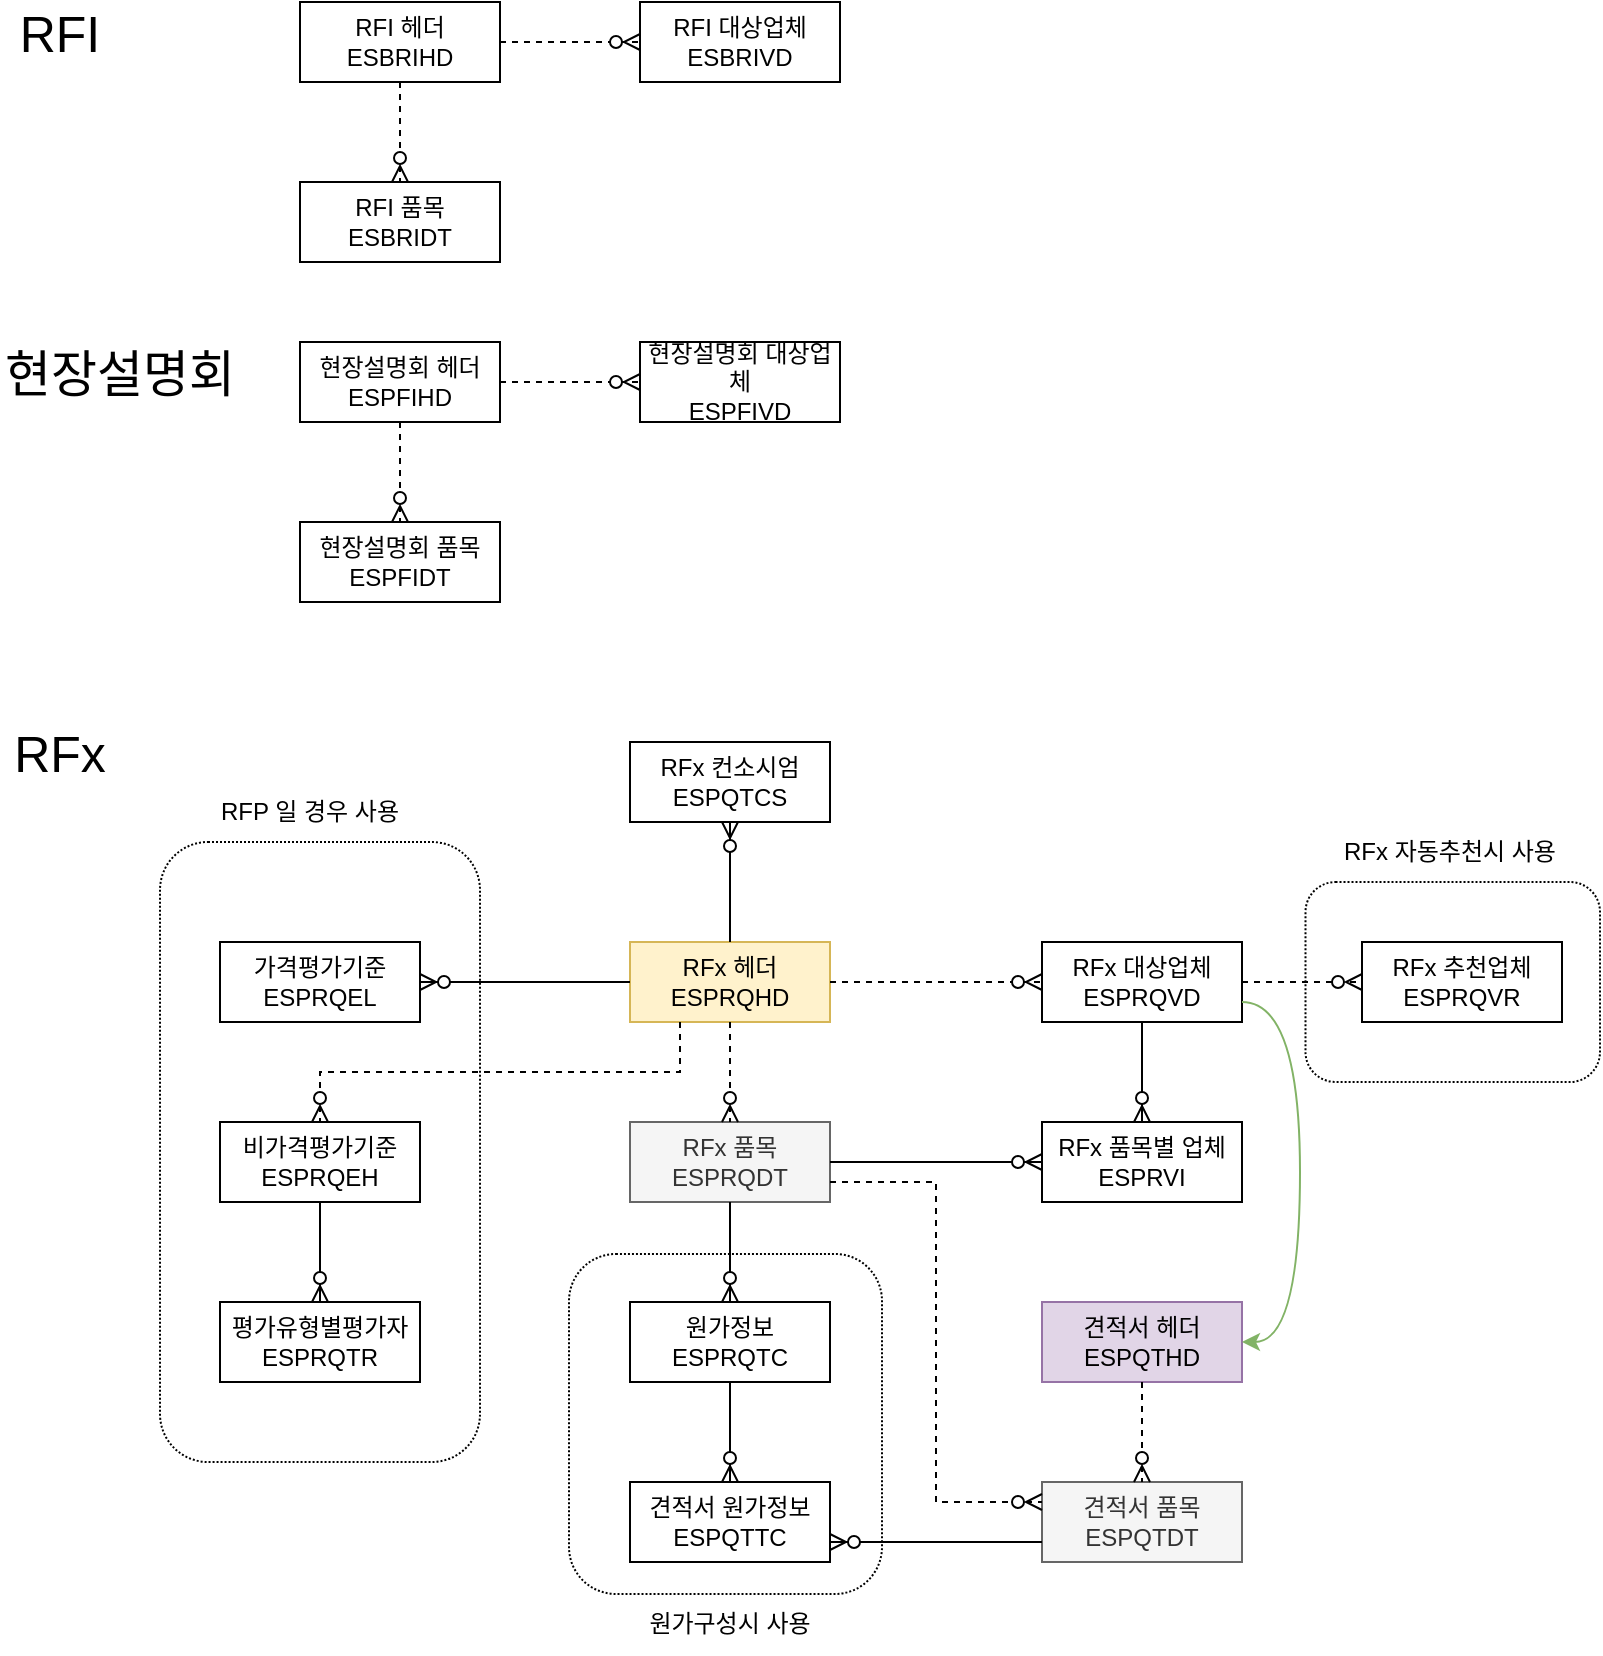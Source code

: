 <mxfile version="22.0.6" type="github">
  <diagram name="페이지-1" id="SgW8a2UWrjUuQNAxF7Xx">
    <mxGraphModel dx="954" dy="616" grid="1" gridSize="10" guides="1" tooltips="1" connect="1" arrows="1" fold="1" page="1" pageScale="1" pageWidth="827" pageHeight="1169" math="0" shadow="0">
      <root>
        <mxCell id="0" />
        <mxCell id="1" parent="0" />
        <mxCell id="RGd8JsK0HGNnK1-57gwT-70" value="" style="rounded=1;whiteSpace=wrap;html=1;dashed=1;dashPattern=1 1;" vertex="1" parent="1">
          <mxGeometry x="662.75" y="480" width="147.25" height="100" as="geometry" />
        </mxCell>
        <mxCell id="RGd8JsK0HGNnK1-57gwT-68" value="" style="rounded=1;whiteSpace=wrap;html=1;dashed=1;dashPattern=1 1;" vertex="1" parent="1">
          <mxGeometry x="294.5" y="666" width="156.5" height="170" as="geometry" />
        </mxCell>
        <mxCell id="RGd8JsK0HGNnK1-57gwT-66" value="" style="rounded=1;whiteSpace=wrap;html=1;dashed=1;dashPattern=1 1;" vertex="1" parent="1">
          <mxGeometry x="90" y="460" width="160" height="310" as="geometry" />
        </mxCell>
        <mxCell id="RGd8JsK0HGNnK1-57gwT-25" value="RFI 헤더&lt;br&gt;ESBRIHD" style="whiteSpace=wrap;html=1;align=center;" vertex="1" parent="1">
          <mxGeometry x="160" y="40" width="100" height="40" as="geometry" />
        </mxCell>
        <mxCell id="RGd8JsK0HGNnK1-57gwT-26" value="RFI 품목&lt;br&gt;ESBRIDT" style="whiteSpace=wrap;html=1;align=center;" vertex="1" parent="1">
          <mxGeometry x="160" y="130" width="100" height="40" as="geometry" />
        </mxCell>
        <mxCell id="RGd8JsK0HGNnK1-57gwT-27" value="" style="fontSize=12;html=1;endArrow=ERzeroToMany;endFill=1;rounded=0;exitX=0.5;exitY=1;exitDx=0;exitDy=0;dashed=1;entryX=0.5;entryY=0;entryDx=0;entryDy=0;" edge="1" parent="1" source="RGd8JsK0HGNnK1-57gwT-25" target="RGd8JsK0HGNnK1-57gwT-26">
          <mxGeometry width="100" height="100" relative="1" as="geometry">
            <mxPoint x="490" y="150" as="sourcePoint" />
            <mxPoint x="210" y="160" as="targetPoint" />
          </mxGeometry>
        </mxCell>
        <mxCell id="RGd8JsK0HGNnK1-57gwT-28" value="RFI 대상업체&lt;br&gt;ESBRIVD" style="whiteSpace=wrap;html=1;align=center;" vertex="1" parent="1">
          <mxGeometry x="330" y="40" width="100" height="40" as="geometry" />
        </mxCell>
        <mxCell id="RGd8JsK0HGNnK1-57gwT-29" value="" style="fontSize=12;html=1;endArrow=ERzeroToMany;endFill=1;rounded=0;exitX=1;exitY=0.5;exitDx=0;exitDy=0;dashed=1;" edge="1" parent="1" source="RGd8JsK0HGNnK1-57gwT-25" target="RGd8JsK0HGNnK1-57gwT-28">
          <mxGeometry width="100" height="100" relative="1" as="geometry">
            <mxPoint x="360" y="110" as="sourcePoint" />
            <mxPoint x="360" y="190" as="targetPoint" />
          </mxGeometry>
        </mxCell>
        <mxCell id="RGd8JsK0HGNnK1-57gwT-30" value="&lt;font style=&quot;font-size: 25px;&quot;&gt;RFI&lt;/font&gt;" style="text;html=1;strokeColor=none;fillColor=none;align=center;verticalAlign=middle;whiteSpace=wrap;rounded=0;" vertex="1" parent="1">
          <mxGeometry x="10" y="40" width="60" height="30" as="geometry" />
        </mxCell>
        <mxCell id="RGd8JsK0HGNnK1-57gwT-31" value="현장설명회 헤더&lt;br&gt;ESPFIHD" style="whiteSpace=wrap;html=1;align=center;" vertex="1" parent="1">
          <mxGeometry x="160" y="210" width="100" height="40" as="geometry" />
        </mxCell>
        <mxCell id="RGd8JsK0HGNnK1-57gwT-32" value="현장설명회 품목&lt;br&gt;ESPFIDT" style="whiteSpace=wrap;html=1;align=center;" vertex="1" parent="1">
          <mxGeometry x="160" y="300" width="100" height="40" as="geometry" />
        </mxCell>
        <mxCell id="RGd8JsK0HGNnK1-57gwT-33" value="" style="fontSize=12;html=1;endArrow=ERzeroToMany;endFill=1;rounded=0;exitX=0.5;exitY=1;exitDx=0;exitDy=0;dashed=1;entryX=0.5;entryY=0;entryDx=0;entryDy=0;" edge="1" source="RGd8JsK0HGNnK1-57gwT-31" target="RGd8JsK0HGNnK1-57gwT-32" parent="1">
          <mxGeometry width="100" height="100" relative="1" as="geometry">
            <mxPoint x="490" y="320" as="sourcePoint" />
            <mxPoint x="210" y="330" as="targetPoint" />
          </mxGeometry>
        </mxCell>
        <mxCell id="RGd8JsK0HGNnK1-57gwT-34" value="현장설명회 대상업체&lt;br&gt;ESPFIVD" style="whiteSpace=wrap;html=1;align=center;" vertex="1" parent="1">
          <mxGeometry x="330" y="210" width="100" height="40" as="geometry" />
        </mxCell>
        <mxCell id="RGd8JsK0HGNnK1-57gwT-35" value="" style="fontSize=12;html=1;endArrow=ERzeroToMany;endFill=1;rounded=0;exitX=1;exitY=0.5;exitDx=0;exitDy=0;dashed=1;" edge="1" source="RGd8JsK0HGNnK1-57gwT-31" target="RGd8JsK0HGNnK1-57gwT-34" parent="1">
          <mxGeometry width="100" height="100" relative="1" as="geometry">
            <mxPoint x="360" y="280" as="sourcePoint" />
            <mxPoint x="360" y="360" as="targetPoint" />
          </mxGeometry>
        </mxCell>
        <mxCell id="RGd8JsK0HGNnK1-57gwT-36" value="&lt;span style=&quot;font-size: 25px;&quot;&gt;현장설명회&lt;/span&gt;" style="text;html=1;strokeColor=none;fillColor=none;align=center;verticalAlign=middle;whiteSpace=wrap;rounded=0;" vertex="1" parent="1">
          <mxGeometry x="10" y="210" width="120" height="30" as="geometry" />
        </mxCell>
        <mxCell id="RGd8JsK0HGNnK1-57gwT-37" value="RFx 헤더&lt;br&gt;ESPRQHD" style="whiteSpace=wrap;html=1;align=center;fillColor=#fff2cc;strokeColor=#d6b656;" vertex="1" parent="1">
          <mxGeometry x="325" y="510" width="100" height="40" as="geometry" />
        </mxCell>
        <mxCell id="RGd8JsK0HGNnK1-57gwT-38" value="RFx 품목&lt;br&gt;ESPRQDT" style="whiteSpace=wrap;html=1;align=center;fillColor=#f5f5f5;fontColor=#333333;strokeColor=#666666;" vertex="1" parent="1">
          <mxGeometry x="325" y="600" width="100" height="40" as="geometry" />
        </mxCell>
        <mxCell id="RGd8JsK0HGNnK1-57gwT-39" value="" style="fontSize=12;html=1;endArrow=ERzeroToMany;endFill=1;rounded=0;exitX=0.5;exitY=1;exitDx=0;exitDy=0;dashed=1;entryX=0.5;entryY=0;entryDx=0;entryDy=0;" edge="1" source="RGd8JsK0HGNnK1-57gwT-37" target="RGd8JsK0HGNnK1-57gwT-38" parent="1">
          <mxGeometry width="100" height="100" relative="1" as="geometry">
            <mxPoint x="655" y="620" as="sourcePoint" />
            <mxPoint x="375" y="630" as="targetPoint" />
          </mxGeometry>
        </mxCell>
        <mxCell id="RGd8JsK0HGNnK1-57gwT-40" value="RFx 대상업체&lt;br&gt;ESPRQVD" style="whiteSpace=wrap;html=1;align=center;" vertex="1" parent="1">
          <mxGeometry x="531" y="510" width="100" height="40" as="geometry" />
        </mxCell>
        <mxCell id="RGd8JsK0HGNnK1-57gwT-41" value="" style="fontSize=12;html=1;endArrow=ERzeroToMany;endFill=1;rounded=0;exitX=1;exitY=0.5;exitDx=0;exitDy=0;dashed=1;" edge="1" source="RGd8JsK0HGNnK1-57gwT-37" target="RGd8JsK0HGNnK1-57gwT-40" parent="1">
          <mxGeometry width="100" height="100" relative="1" as="geometry">
            <mxPoint x="504" y="580" as="sourcePoint" />
            <mxPoint x="504" y="660" as="targetPoint" />
          </mxGeometry>
        </mxCell>
        <mxCell id="RGd8JsK0HGNnK1-57gwT-43" value="&lt;font style=&quot;font-size: 25px;&quot;&gt;RFx&lt;/font&gt;" style="text;html=1;strokeColor=none;fillColor=none;align=center;verticalAlign=middle;whiteSpace=wrap;rounded=0;" vertex="1" parent="1">
          <mxGeometry x="10" y="400" width="60" height="30" as="geometry" />
        </mxCell>
        <mxCell id="RGd8JsK0HGNnK1-57gwT-44" value="RFx 추천업체&lt;br&gt;ESPRQVR" style="whiteSpace=wrap;html=1;align=center;" vertex="1" parent="1">
          <mxGeometry x="691" y="510" width="100" height="40" as="geometry" />
        </mxCell>
        <mxCell id="RGd8JsK0HGNnK1-57gwT-45" value="" style="fontSize=12;html=1;endArrow=ERzeroToMany;endFill=1;rounded=0;exitX=1;exitY=0.5;exitDx=0;exitDy=0;dashed=1;entryX=0;entryY=0.5;entryDx=0;entryDy=0;" edge="1" parent="1" source="RGd8JsK0HGNnK1-57gwT-40" target="RGd8JsK0HGNnK1-57gwT-44">
          <mxGeometry width="100" height="100" relative="1" as="geometry">
            <mxPoint x="647" y="600" as="sourcePoint" />
            <mxPoint x="717" y="600" as="targetPoint" />
          </mxGeometry>
        </mxCell>
        <mxCell id="RGd8JsK0HGNnK1-57gwT-46" value="RFx 품목별 업체&lt;br&gt;ESPRVI" style="whiteSpace=wrap;html=1;align=center;" vertex="1" parent="1">
          <mxGeometry x="531" y="600" width="100" height="40" as="geometry" />
        </mxCell>
        <mxCell id="RGd8JsK0HGNnK1-57gwT-47" value="" style="fontSize=12;html=1;endArrow=ERzeroToMany;endFill=1;rounded=0;exitX=0.5;exitY=1;exitDx=0;exitDy=0;entryX=0.5;entryY=0;entryDx=0;entryDy=0;" edge="1" parent="1" source="RGd8JsK0HGNnK1-57gwT-40" target="RGd8JsK0HGNnK1-57gwT-46">
          <mxGeometry width="100" height="100" relative="1" as="geometry">
            <mxPoint x="661" y="609.5" as="sourcePoint" />
            <mxPoint x="781" y="609.5" as="targetPoint" />
          </mxGeometry>
        </mxCell>
        <mxCell id="RGd8JsK0HGNnK1-57gwT-48" value="" style="fontSize=12;html=1;endArrow=ERzeroToMany;endFill=1;rounded=0;exitX=1;exitY=0.5;exitDx=0;exitDy=0;entryX=0;entryY=0.5;entryDx=0;entryDy=0;" edge="1" parent="1" source="RGd8JsK0HGNnK1-57gwT-38" target="RGd8JsK0HGNnK1-57gwT-46">
          <mxGeometry width="100" height="100" relative="1" as="geometry">
            <mxPoint x="644" y="645" as="sourcePoint" />
            <mxPoint x="644" y="695" as="targetPoint" />
          </mxGeometry>
        </mxCell>
        <mxCell id="RGd8JsK0HGNnK1-57gwT-49" value="가격평가기준&lt;br&gt;ESPRQEL" style="whiteSpace=wrap;html=1;align=center;" vertex="1" parent="1">
          <mxGeometry x="120" y="510" width="100" height="40" as="geometry" />
        </mxCell>
        <mxCell id="RGd8JsK0HGNnK1-57gwT-50" value="" style="fontSize=12;html=1;endArrow=ERzeroToMany;endFill=1;rounded=0;exitX=0;exitY=0.5;exitDx=0;exitDy=0;entryX=1;entryY=0.5;entryDx=0;entryDy=0;" edge="1" parent="1" source="RGd8JsK0HGNnK1-57gwT-37" target="RGd8JsK0HGNnK1-57gwT-49">
          <mxGeometry width="100" height="100" relative="1" as="geometry">
            <mxPoint x="175" y="639" as="sourcePoint" />
            <mxPoint x="245" y="639" as="targetPoint" />
          </mxGeometry>
        </mxCell>
        <mxCell id="RGd8JsK0HGNnK1-57gwT-51" value="비가격평가기준&lt;br&gt;ESPRQEH" style="whiteSpace=wrap;html=1;align=center;" vertex="1" parent="1">
          <mxGeometry x="120" y="600" width="100" height="40" as="geometry" />
        </mxCell>
        <mxCell id="RGd8JsK0HGNnK1-57gwT-52" value="" style="fontSize=12;html=1;endArrow=ERzeroToMany;endFill=1;rounded=0;exitX=0.25;exitY=1;exitDx=0;exitDy=0;dashed=1;entryX=0.5;entryY=0;entryDx=0;entryDy=0;edgeStyle=orthogonalEdgeStyle;" edge="1" parent="1" source="RGd8JsK0HGNnK1-57gwT-37" target="RGd8JsK0HGNnK1-57gwT-51">
          <mxGeometry width="100" height="100" relative="1" as="geometry">
            <mxPoint x="250" y="660" as="sourcePoint" />
            <mxPoint x="250" y="710" as="targetPoint" />
          </mxGeometry>
        </mxCell>
        <mxCell id="RGd8JsK0HGNnK1-57gwT-53" value="평가유형별평가자&lt;br&gt;ESPRQTR" style="whiteSpace=wrap;html=1;align=center;" vertex="1" parent="1">
          <mxGeometry x="120" y="690" width="100" height="40" as="geometry" />
        </mxCell>
        <mxCell id="RGd8JsK0HGNnK1-57gwT-54" value="RFx 컨소시엄&lt;br&gt;ESPQTCS" style="whiteSpace=wrap;html=1;align=center;" vertex="1" parent="1">
          <mxGeometry x="325" y="410" width="100" height="40" as="geometry" />
        </mxCell>
        <mxCell id="RGd8JsK0HGNnK1-57gwT-55" value="" style="fontSize=12;html=1;endArrow=ERzeroToMany;endFill=1;rounded=0;exitX=0.5;exitY=0;exitDx=0;exitDy=0;entryX=0.5;entryY=1;entryDx=0;entryDy=0;" edge="1" parent="1" source="RGd8JsK0HGNnK1-57gwT-37" target="RGd8JsK0HGNnK1-57gwT-54">
          <mxGeometry width="100" height="100" relative="1" as="geometry">
            <mxPoint x="305" y="470" as="sourcePoint" />
            <mxPoint x="255" y="470" as="targetPoint" />
          </mxGeometry>
        </mxCell>
        <mxCell id="RGd8JsK0HGNnK1-57gwT-56" value="" style="fontSize=12;html=1;endArrow=ERzeroToMany;endFill=1;rounded=0;exitX=0.5;exitY=1;exitDx=0;exitDy=0;" edge="1" parent="1" source="RGd8JsK0HGNnK1-57gwT-51" target="RGd8JsK0HGNnK1-57gwT-53">
          <mxGeometry width="100" height="100" relative="1" as="geometry">
            <mxPoint x="300" y="720" as="sourcePoint" />
            <mxPoint x="300" y="770" as="targetPoint" />
          </mxGeometry>
        </mxCell>
        <mxCell id="RGd8JsK0HGNnK1-57gwT-57" value="원가정보&lt;br&gt;ESPRQTC" style="whiteSpace=wrap;html=1;align=center;" vertex="1" parent="1">
          <mxGeometry x="325" y="690" width="100" height="40" as="geometry" />
        </mxCell>
        <mxCell id="RGd8JsK0HGNnK1-57gwT-58" value="" style="fontSize=12;html=1;endArrow=ERzeroToMany;endFill=1;rounded=0;exitX=0.5;exitY=1;exitDx=0;exitDy=0;entryX=0.5;entryY=0;entryDx=0;entryDy=0;" edge="1" parent="1" source="RGd8JsK0HGNnK1-57gwT-38" target="RGd8JsK0HGNnK1-57gwT-57">
          <mxGeometry width="100" height="100" relative="1" as="geometry">
            <mxPoint x="455" y="680" as="sourcePoint" />
            <mxPoint x="525" y="680" as="targetPoint" />
          </mxGeometry>
        </mxCell>
        <mxCell id="RGd8JsK0HGNnK1-57gwT-59" value="견적서 원가정보&lt;br&gt;ESPQTTC" style="whiteSpace=wrap;html=1;align=center;" vertex="1" parent="1">
          <mxGeometry x="325" y="780" width="100" height="40" as="geometry" />
        </mxCell>
        <mxCell id="RGd8JsK0HGNnK1-57gwT-60" value="" style="fontSize=12;html=1;endArrow=ERzeroToMany;endFill=1;rounded=0;exitX=0.5;exitY=1;exitDx=0;exitDy=0;entryX=0.5;entryY=0;entryDx=0;entryDy=0;" edge="1" parent="1" source="RGd8JsK0HGNnK1-57gwT-57" target="RGd8JsK0HGNnK1-57gwT-59">
          <mxGeometry width="100" height="100" relative="1" as="geometry">
            <mxPoint x="494" y="760" as="sourcePoint" />
            <mxPoint x="494" y="810" as="targetPoint" />
          </mxGeometry>
        </mxCell>
        <mxCell id="RGd8JsK0HGNnK1-57gwT-61" value="견적서 헤더&lt;br&gt;ESPQTHD" style="whiteSpace=wrap;html=1;align=center;fillColor=#e1d5e7;strokeColor=#9673a6;" vertex="1" parent="1">
          <mxGeometry x="531" y="690" width="100" height="40" as="geometry" />
        </mxCell>
        <mxCell id="RGd8JsK0HGNnK1-57gwT-62" value="견적서 품목&lt;br&gt;ESPQTDT" style="whiteSpace=wrap;html=1;align=center;fillColor=#f5f5f5;fontColor=#333333;strokeColor=#666666;" vertex="1" parent="1">
          <mxGeometry x="531" y="780" width="100" height="40" as="geometry" />
        </mxCell>
        <mxCell id="RGd8JsK0HGNnK1-57gwT-63" value="" style="fontSize=12;html=1;endArrow=ERzeroToMany;endFill=1;rounded=0;exitX=0.5;exitY=1;exitDx=0;exitDy=0;dashed=1;entryX=0.5;entryY=0;entryDx=0;entryDy=0;" edge="1" parent="1" source="RGd8JsK0HGNnK1-57gwT-61" target="RGd8JsK0HGNnK1-57gwT-62">
          <mxGeometry width="100" height="100" relative="1" as="geometry">
            <mxPoint x="681" y="740" as="sourcePoint" />
            <mxPoint x="751" y="740" as="targetPoint" />
          </mxGeometry>
        </mxCell>
        <mxCell id="RGd8JsK0HGNnK1-57gwT-64" value="" style="fontSize=12;html=1;endArrow=ERzeroToMany;endFill=1;rounded=0;exitX=1;exitY=0.75;exitDx=0;exitDy=0;dashed=1;entryX=0;entryY=0.25;entryDx=0;entryDy=0;edgeStyle=orthogonalEdgeStyle;" edge="1" parent="1" source="RGd8JsK0HGNnK1-57gwT-38" target="RGd8JsK0HGNnK1-57gwT-62">
          <mxGeometry width="100" height="100" relative="1" as="geometry">
            <mxPoint x="454" y="740" as="sourcePoint" />
            <mxPoint x="454" y="790" as="targetPoint" />
          </mxGeometry>
        </mxCell>
        <mxCell id="RGd8JsK0HGNnK1-57gwT-65" value="" style="fontSize=12;html=1;endArrow=ERzeroToMany;endFill=1;rounded=0;exitX=0;exitY=0.75;exitDx=0;exitDy=0;entryX=1;entryY=0.75;entryDx=0;entryDy=0;" edge="1" parent="1" source="RGd8JsK0HGNnK1-57gwT-62" target="RGd8JsK0HGNnK1-57gwT-59">
          <mxGeometry width="100" height="100" relative="1" as="geometry">
            <mxPoint x="448" y="860" as="sourcePoint" />
            <mxPoint x="448" y="910" as="targetPoint" />
          </mxGeometry>
        </mxCell>
        <mxCell id="RGd8JsK0HGNnK1-57gwT-67" value="RFP 일 경우 사용" style="text;html=1;strokeColor=none;fillColor=none;align=center;verticalAlign=middle;whiteSpace=wrap;rounded=0;" vertex="1" parent="1">
          <mxGeometry x="110" y="430" width="110" height="30" as="geometry" />
        </mxCell>
        <mxCell id="RGd8JsK0HGNnK1-57gwT-69" value="원가구성시 사용" style="text;html=1;strokeColor=none;fillColor=none;align=center;verticalAlign=middle;whiteSpace=wrap;rounded=0;" vertex="1" parent="1">
          <mxGeometry x="320" y="836" width="110" height="30" as="geometry" />
        </mxCell>
        <mxCell id="RGd8JsK0HGNnK1-57gwT-71" value="RFx 자동추천시 사용" style="text;html=1;strokeColor=none;fillColor=none;align=center;verticalAlign=middle;whiteSpace=wrap;rounded=0;" vertex="1" parent="1">
          <mxGeometry x="680" y="450" width="110" height="30" as="geometry" />
        </mxCell>
        <mxCell id="RGd8JsK0HGNnK1-57gwT-72" value="" style="endArrow=classic;html=1;rounded=0;entryX=1;entryY=0.5;entryDx=0;entryDy=0;edgeStyle=orthogonalEdgeStyle;exitX=1;exitY=0.75;exitDx=0;exitDy=0;fillColor=#d5e8d4;strokeColor=#82b366;curved=1;" edge="1" parent="1" source="RGd8JsK0HGNnK1-57gwT-40" target="RGd8JsK0HGNnK1-57gwT-61">
          <mxGeometry width="50" height="50" relative="1" as="geometry">
            <mxPoint x="620" y="560" as="sourcePoint" />
            <mxPoint x="750" y="640" as="targetPoint" />
            <Array as="points">
              <mxPoint x="660" y="540" />
              <mxPoint x="660" y="710" />
            </Array>
          </mxGeometry>
        </mxCell>
      </root>
    </mxGraphModel>
  </diagram>
</mxfile>

